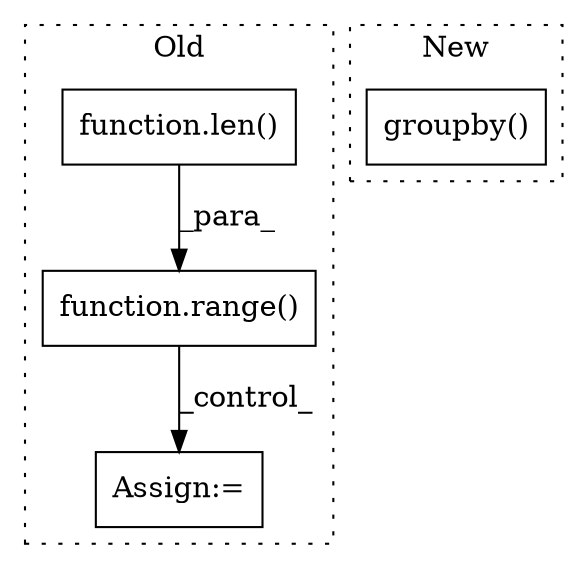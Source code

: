 digraph G {
subgraph cluster0 {
1 [label="function.range()" a="75" s="6718,6734" l="6,1" shape="box"];
3 [label="function.len()" a="75" s="6650,6682" l="4,1" shape="box"];
4 [label="Assign:=" a="68" s="6854" l="3" shape="box"];
label = "Old";
style="dotted";
}
subgraph cluster1 {
2 [label="groupby()" a="75" s="6750,6773" l="11,1" shape="box"];
label = "New";
style="dotted";
}
1 -> 4 [label="_control_"];
3 -> 1 [label="_para_"];
}